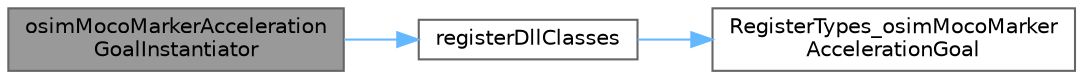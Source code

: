 digraph "osimMocoMarkerAccelerationGoalInstantiator"
{
 // LATEX_PDF_SIZE
  bgcolor="transparent";
  edge [fontname=Helvetica,fontsize=10,labelfontname=Helvetica,labelfontsize=10];
  node [fontname=Helvetica,fontsize=10,shape=box,height=0.2,width=0.4];
  rankdir="LR";
  Node1 [id="Node000001",label="osimMocoMarkerAcceleration\lGoalInstantiator",height=0.2,width=0.4,color="gray40", fillcolor="grey60", style="filled", fontcolor="black",tooltip=" "];
  Node1 -> Node2 [id="edge1_Node000001_Node000002",color="steelblue1",style="solid",tooltip=" "];
  Node2 [id="Node000002",label="registerDllClasses",height=0.2,width=0.4,color="grey40", fillcolor="white", style="filled",URL="$classosim_moco_marker_acceleration_goal_instantiator.html#a6a9f3524a98908a52ee811ee1b3e7471",tooltip=" "];
  Node2 -> Node3 [id="edge2_Node000002_Node000003",color="steelblue1",style="solid",tooltip=" "];
  Node3 [id="Node000003",label="RegisterTypes_osimMocoMarker\lAccelerationGoal",height=0.2,width=0.4,color="grey40", fillcolor="white", style="filled",URL="$compat_2_moco_marker_acceleration_goal_2_register_types__osim_moco_marker_acceleration_goal_8cpp.html#a66253db00ac6db0f7f2f955d3ab8fe1a",tooltip=" "];
}

